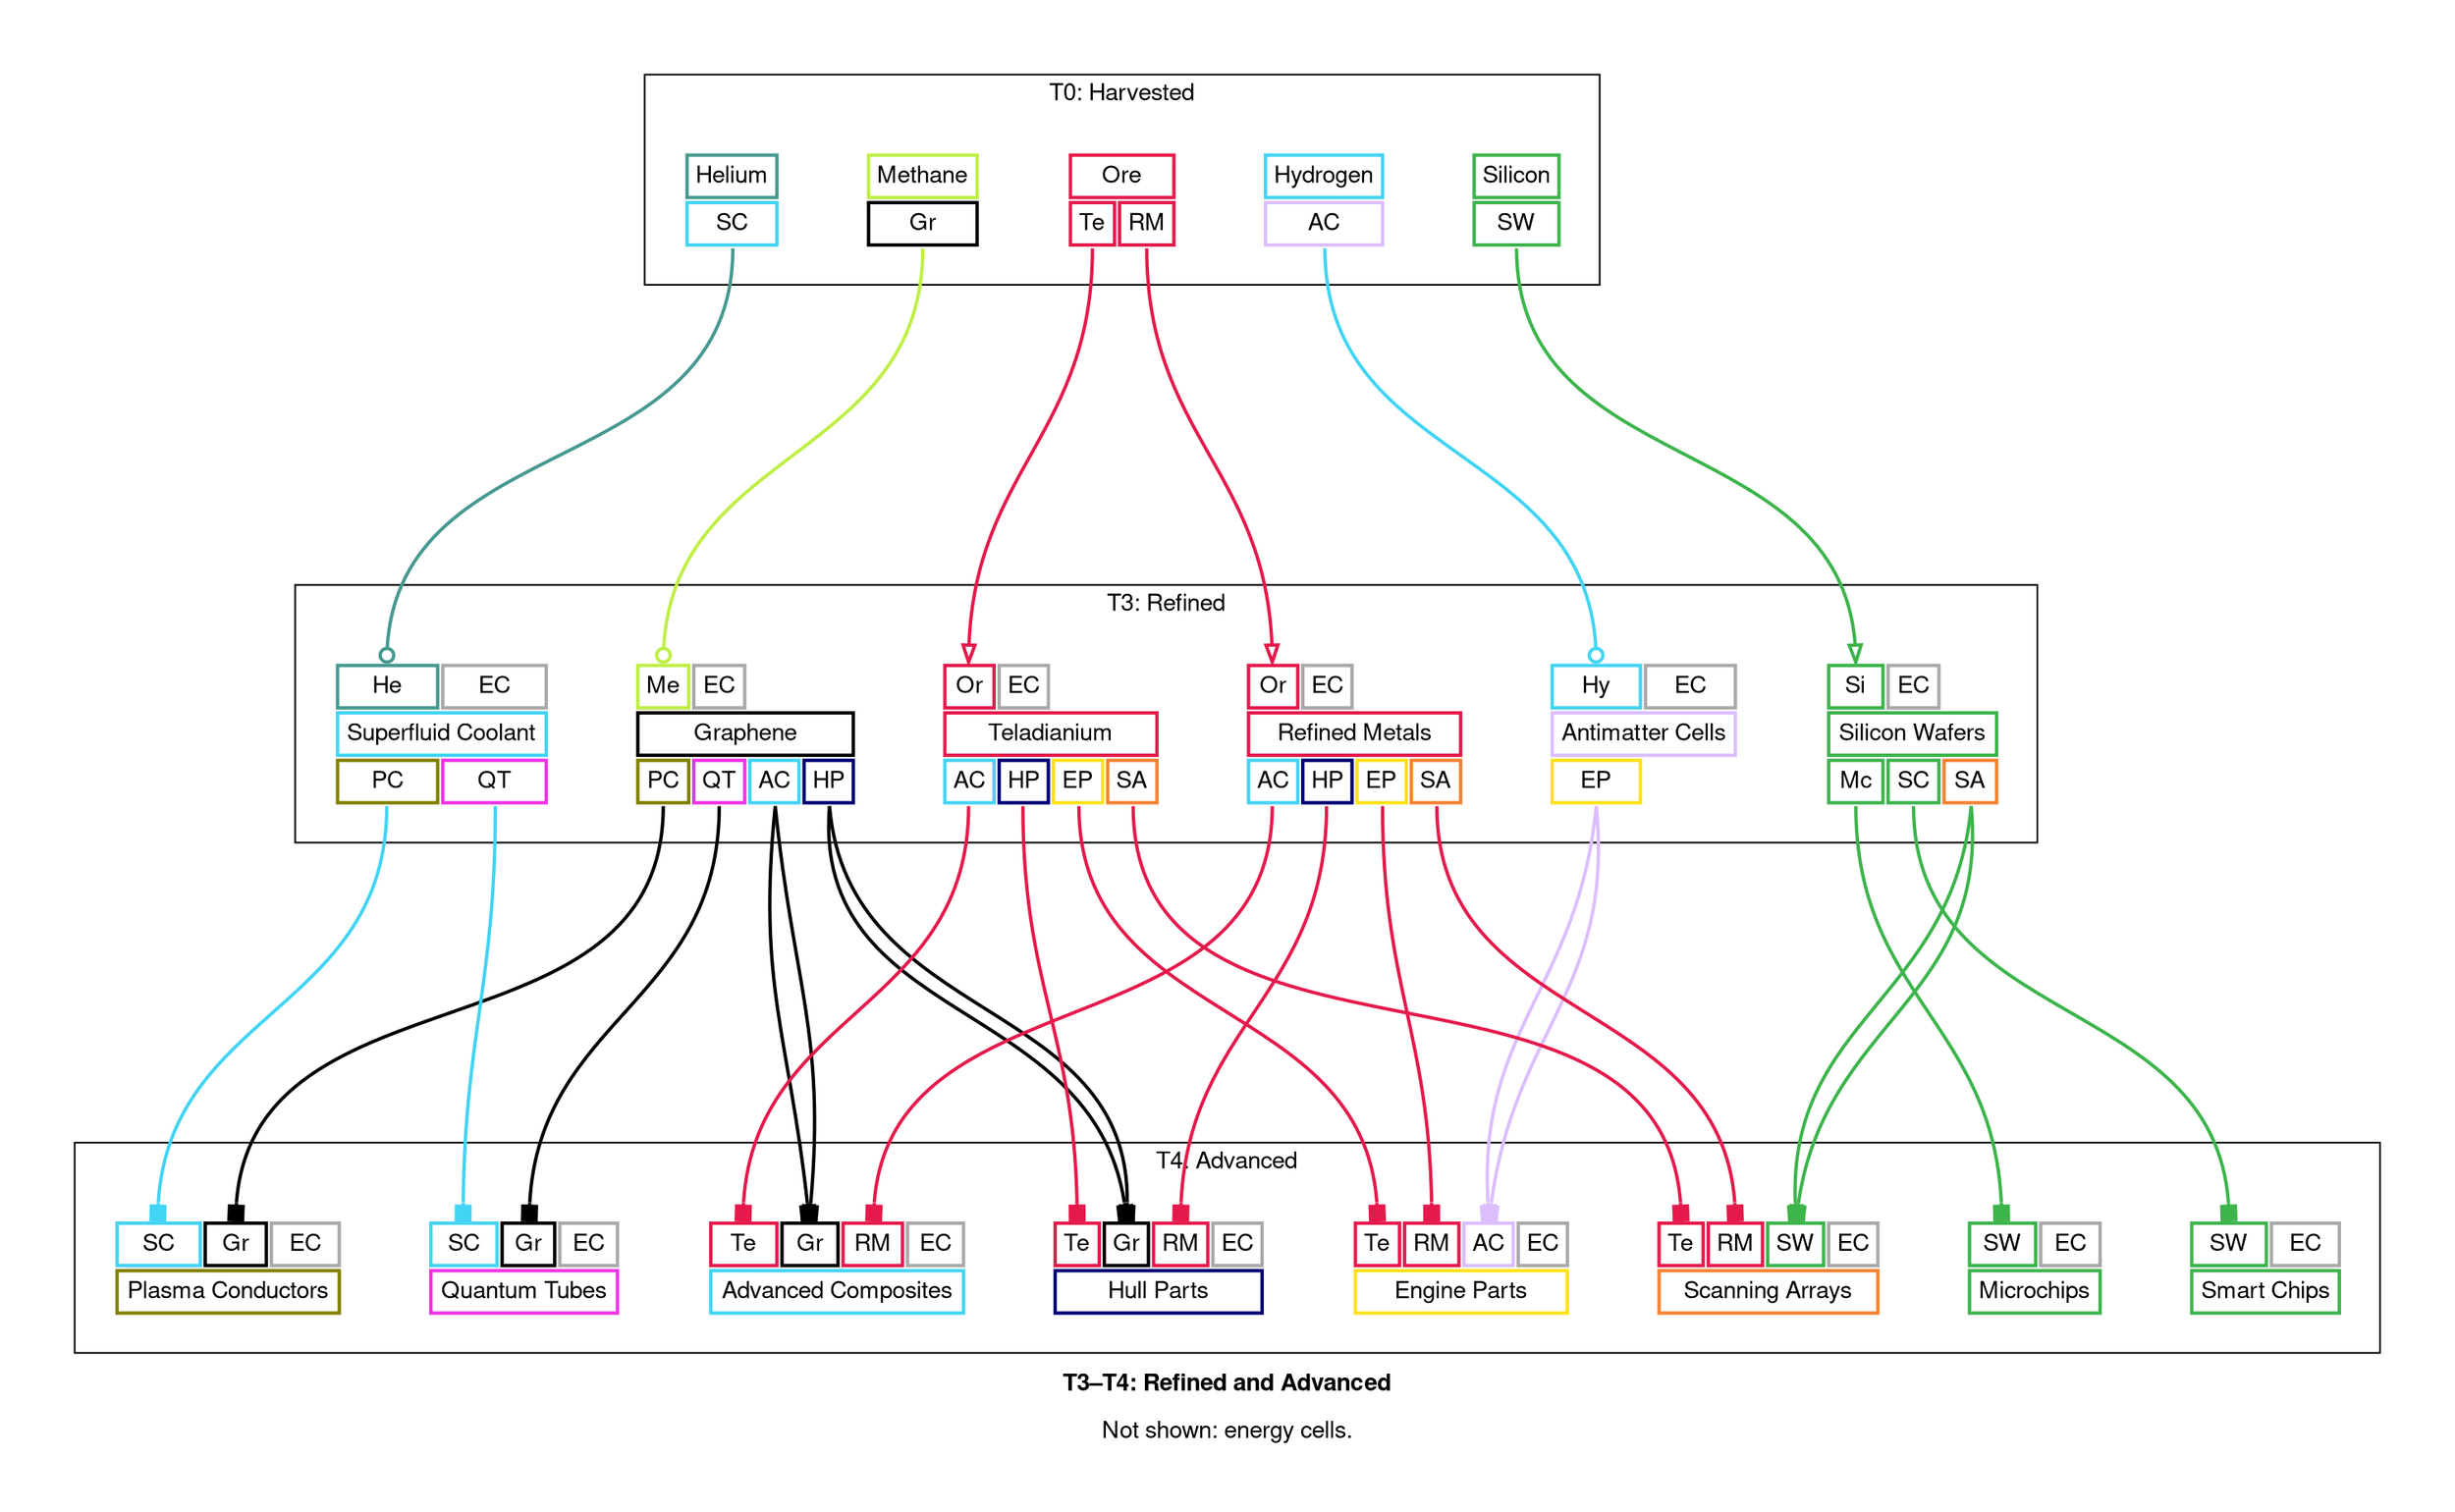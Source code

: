 digraph "X4 Economy" {
	edge [arrowType=normal]
	compound=true fontname="Helvetica,Arial,sans-serif"
	label=<<b>T3–T4: Refined and Advanced</b><br/><br/>Not shown: energy cells.>
	graph [nodesep=0.3 pad=0.5 ranksep=3]
	node [color=slategray1 fontname="Helvetica,Arial,sans-serif" margin=0.2 penwidth=2.0 shape=plaintext]
	edge [arrowhead=normal arrowsize=1.0 fontname="Helvetica,Arial,sans-serif" headport=n penwidth=2.0 tailport=s]
	subgraph 0 {
		cluster=true label="T0: Harvested"
		helium [label=<<table border="0" cellborder="2" cellpadding="4" cellspacing="1" fixedsize="false" id="helium" port="output">
  
  <tr>
    <td align="text" bgcolor="white" color="#469990" colspan="1">Helium</td>
  </tr>
  
    <tr>
      
        <td align="text" bgcolor="white" color="#42d4f4" port="superfluid_coolant">SC</td>
      
    </tr>
  
</table>>]
		hydrogen [label=<<table border="0" cellborder="2" cellpadding="4" cellspacing="1" fixedsize="false" id="hydrogen" port="output">
  
  <tr>
    <td align="text" bgcolor="white" color="#42d4f4" colspan="1">Hydrogen</td>
  </tr>
  
    <tr>
      
        <td align="text" bgcolor="white" color="#dcbeff" port="antimatter_cells">AC</td>
      
    </tr>
  
</table>>]
		methane [label=<<table border="0" cellborder="2" cellpadding="4" cellspacing="1" fixedsize="false" id="methane" port="output">
  
  <tr>
    <td align="text" bgcolor="white" color="#bfef45" colspan="1">Methane</td>
  </tr>
  
    <tr>
      
        <td align="text" bgcolor="white" color="#000000" port="graphene">Gr</td>
      
    </tr>
  
</table>>]
		ore [label=<<table border="0" cellborder="2" cellpadding="4" cellspacing="1" fixedsize="false" id="ore" port="output">
  
  <tr>
    <td align="text" bgcolor="white" color="#e6194B" colspan="2">Ore</td>
  </tr>
  
    <tr>
      
        <td align="text" bgcolor="white" color="#e6194B" port="teladianium">Te</td>
      
        <td align="text" bgcolor="white" color="#e6194B" port="refined_metals">RM</td>
      
    </tr>
  
</table>>]
		silicon [label=<<table border="0" cellborder="2" cellpadding="4" cellspacing="1" fixedsize="false" id="silicon" port="output">
  
  <tr>
    <td align="text" bgcolor="white" color="#3cb44b" colspan="1">Silicon</td>
  </tr>
  
    <tr>
      
        <td align="text" bgcolor="white" color="#3cb44b" port="silicon_wafers">SW</td>
      
    </tr>
  
</table>>]
	}
	subgraph 3 {
		cluster=true label="T3: Refined"
		antimatter_cells [label=<<table border="0" cellborder="2" cellpadding="4" cellspacing="1" fixedsize="false" id="antimatter_cells" port="output">
  
    <tr>
      
        <td align="text" bgcolor="white" color="#42d4f4" port="hydrogen">Hy</td>
      
        <td align="text" bgcolor="white" color="#a9a9a9" port="energy_cells">EC</td>
      
    </tr>
  
  <tr>
    <td align="text" bgcolor="white" color="#dcbeff" colspan="2">Antimatter Cells</td>
  </tr>
  
    <tr>
      
        <td align="text" bgcolor="white" color="#ffe119" port="engine_parts">EP</td>
      
    </tr>
  
</table>>]
		graphene [label=<<table border="0" cellborder="2" cellpadding="4" cellspacing="1" fixedsize="false" id="graphene" port="output">
  
    <tr>
      
        <td align="text" bgcolor="white" color="#bfef45" port="methane">Me</td>
      
        <td align="text" bgcolor="white" color="#a9a9a9" port="energy_cells">EC</td>
      
    </tr>
  
  <tr>
    <td align="text" bgcolor="white" color="#000000" colspan="4">Graphene</td>
  </tr>
  
    <tr>
      
        <td align="text" bgcolor="white" color="#808000" port="plasma_conductors">PC</td>
      
        <td align="text" bgcolor="white" color="#f032e6" port="quantum_tubes">QT</td>
      
        <td align="text" bgcolor="white" color="#42d4f4" port="advanced_composites">AC</td>
      
        <td align="text" bgcolor="white" color="#000075" port="hull_parts">HP</td>
      
    </tr>
  
</table>>]
		refined_metals [label=<<table border="0" cellborder="2" cellpadding="4" cellspacing="1" fixedsize="false" id="refined_metals" port="output">
  
    <tr>
      
        <td align="text" bgcolor="white" color="#e6194B" port="ore">Or</td>
      
        <td align="text" bgcolor="white" color="#a9a9a9" port="energy_cells">EC</td>
      
    </tr>
  
  <tr>
    <td align="text" bgcolor="white" color="#e6194B" colspan="4">Refined Metals</td>
  </tr>
  
    <tr>
      
        <td align="text" bgcolor="white" color="#42d4f4" port="advanced_composites">AC</td>
      
        <td align="text" bgcolor="white" color="#000075" port="hull_parts">HP</td>
      
        <td align="text" bgcolor="white" color="#ffe119" port="engine_parts">EP</td>
      
        <td align="text" bgcolor="white" color="#f58231" port="scanning_arrays">SA</td>
      
    </tr>
  
</table>>]
		silicon_wafers [label=<<table border="0" cellborder="2" cellpadding="4" cellspacing="1" fixedsize="false" id="silicon_wafers" port="output">
  
    <tr>
      
        <td align="text" bgcolor="white" color="#3cb44b" port="silicon">Si</td>
      
        <td align="text" bgcolor="white" color="#a9a9a9" port="energy_cells">EC</td>
      
    </tr>
  
  <tr>
    <td align="text" bgcolor="white" color="#3cb44b" colspan="3">Silicon Wafers</td>
  </tr>
  
    <tr>
      
        <td align="text" bgcolor="white" color="#3cb44b" port="microchips">Mc</td>
      
        <td align="text" bgcolor="white" color="#3cb44b" port="smart_chips">SC</td>
      
        <td align="text" bgcolor="white" color="#f58231" port="scanning_arrays">SA</td>
      
    </tr>
  
</table>>]
		superfluid_coolant [label=<<table border="0" cellborder="2" cellpadding="4" cellspacing="1" fixedsize="false" id="superfluid_coolant" port="output">
  
    <tr>
      
        <td align="text" bgcolor="white" color="#469990" port="helium">He</td>
      
        <td align="text" bgcolor="white" color="#a9a9a9" port="energy_cells">EC</td>
      
    </tr>
  
  <tr>
    <td align="text" bgcolor="white" color="#42d4f4" colspan="2">Superfluid Coolant</td>
  </tr>
  
    <tr>
      
        <td align="text" bgcolor="white" color="#808000" port="plasma_conductors">PC</td>
      
        <td align="text" bgcolor="white" color="#f032e6" port="quantum_tubes">QT</td>
      
    </tr>
  
</table>>]
		teladianium [label=<<table border="0" cellborder="2" cellpadding="4" cellspacing="1" fixedsize="false" id="teladianium" port="output">
  
    <tr>
      
        <td align="text" bgcolor="white" color="#e6194B" port="ore">Or</td>
      
        <td align="text" bgcolor="white" color="#a9a9a9" port="energy_cells">EC</td>
      
    </tr>
  
  <tr>
    <td align="text" bgcolor="white" color="#e6194B" colspan="4">Teladianium</td>
  </tr>
  
    <tr>
      
        <td align="text" bgcolor="white" color="#42d4f4" port="advanced_composites">AC</td>
      
        <td align="text" bgcolor="white" color="#000075" port="hull_parts">HP</td>
      
        <td align="text" bgcolor="white" color="#ffe119" port="engine_parts">EP</td>
      
        <td align="text" bgcolor="white" color="#f58231" port="scanning_arrays">SA</td>
      
    </tr>
  
</table>>]
	}
	subgraph 4 {
		cluster=true label="T4: Advanced"
		advanced_composites [label=<<table border="0" cellborder="2" cellpadding="4" cellspacing="1" fixedsize="false" id="advanced_composites" port="output">
  
    <tr>
      
        <td align="text" bgcolor="white" color="#e6194B" port="teladianium">Te</td>
      
        <td align="text" bgcolor="white" color="#000000" port="graphene">Gr</td>
      
        <td align="text" bgcolor="white" color="#e6194B" port="refined_metals">RM</td>
      
        <td align="text" bgcolor="white" color="#a9a9a9" port="energy_cells">EC</td>
      
    </tr>
  
  <tr>
    <td align="text" bgcolor="white" color="#42d4f4" colspan="4">Advanced Composites</td>
  </tr>
  
</table>>]
		engine_parts [label=<<table border="0" cellborder="2" cellpadding="4" cellspacing="1" fixedsize="false" id="engine_parts" port="output">
  
    <tr>
      
        <td align="text" bgcolor="white" color="#e6194B" port="teladianium">Te</td>
      
        <td align="text" bgcolor="white" color="#e6194B" port="refined_metals">RM</td>
      
        <td align="text" bgcolor="white" color="#dcbeff" port="antimatter_cells">AC</td>
      
        <td align="text" bgcolor="white" color="#a9a9a9" port="energy_cells">EC</td>
      
    </tr>
  
  <tr>
    <td align="text" bgcolor="white" color="#ffe119" colspan="4">Engine Parts</td>
  </tr>
  
</table>>]
		hull_parts [label=<<table border="0" cellborder="2" cellpadding="4" cellspacing="1" fixedsize="false" id="hull_parts" port="output">
  
    <tr>
      
        <td align="text" bgcolor="white" color="#e6194B" port="teladianium">Te</td>
      
        <td align="text" bgcolor="white" color="#000000" port="graphene">Gr</td>
      
        <td align="text" bgcolor="white" color="#e6194B" port="refined_metals">RM</td>
      
        <td align="text" bgcolor="white" color="#a9a9a9" port="energy_cells">EC</td>
      
    </tr>
  
  <tr>
    <td align="text" bgcolor="white" color="#000075" colspan="4">Hull Parts</td>
  </tr>
  
</table>>]
		microchips [label=<<table border="0" cellborder="2" cellpadding="4" cellspacing="1" fixedsize="false" id="microchips" port="output">
  
    <tr>
      
        <td align="text" bgcolor="white" color="#3cb44b" port="silicon_wafers">SW</td>
      
        <td align="text" bgcolor="white" color="#a9a9a9" port="energy_cells">EC</td>
      
    </tr>
  
  <tr>
    <td align="text" bgcolor="white" color="#3cb44b" colspan="2">Microchips</td>
  </tr>
  
</table>>]
		plasma_conductors [label=<<table border="0" cellborder="2" cellpadding="4" cellspacing="1" fixedsize="false" id="plasma_conductors" port="output">
  
    <tr>
      
        <td align="text" bgcolor="white" color="#42d4f4" port="superfluid_coolant">SC</td>
      
        <td align="text" bgcolor="white" color="#000000" port="graphene">Gr</td>
      
        <td align="text" bgcolor="white" color="#a9a9a9" port="energy_cells">EC</td>
      
    </tr>
  
  <tr>
    <td align="text" bgcolor="white" color="#808000" colspan="3">Plasma Conductors</td>
  </tr>
  
</table>>]
		quantum_tubes [label=<<table border="0" cellborder="2" cellpadding="4" cellspacing="1" fixedsize="false" id="quantum_tubes" port="output">
  
    <tr>
      
        <td align="text" bgcolor="white" color="#42d4f4" port="superfluid_coolant">SC</td>
      
        <td align="text" bgcolor="white" color="#000000" port="graphene">Gr</td>
      
        <td align="text" bgcolor="white" color="#a9a9a9" port="energy_cells">EC</td>
      
    </tr>
  
  <tr>
    <td align="text" bgcolor="white" color="#f032e6" colspan="3">Quantum Tubes</td>
  </tr>
  
</table>>]
		scanning_arrays [label=<<table border="0" cellborder="2" cellpadding="4" cellspacing="1" fixedsize="false" id="scanning_arrays" port="output">
  
    <tr>
      
        <td align="text" bgcolor="white" color="#e6194B" port="teladianium">Te</td>
      
        <td align="text" bgcolor="white" color="#e6194B" port="refined_metals">RM</td>
      
        <td align="text" bgcolor="white" color="#3cb44b" port="silicon_wafers">SW</td>
      
        <td align="text" bgcolor="white" color="#a9a9a9" port="energy_cells">EC</td>
      
    </tr>
  
  <tr>
    <td align="text" bgcolor="white" color="#f58231" colspan="4">Scanning Arrays</td>
  </tr>
  
</table>>]
		smart_chips [label=<<table border="0" cellborder="2" cellpadding="4" cellspacing="1" fixedsize="false" id="smart_chips" port="output">
  
    <tr>
      
        <td align="text" bgcolor="white" color="#3cb44b" port="silicon_wafers">SW</td>
      
        <td align="text" bgcolor="white" color="#a9a9a9" port="energy_cells">EC</td>
      
    </tr>
  
  <tr>
    <td align="text" bgcolor="white" color="#3cb44b" colspan="2">Smart Chips</td>
  </tr>
  
</table>>]
	}
	helium:superfluid_coolant:s -> superfluid_coolant:helium:n [arrowhead=odot color="#469990" weight=1.0]
	methane:graphene:s -> graphene:methane:n [arrowhead=odot color="#bfef45" weight=1.0]
	hydrogen:antimatter_cells:s -> antimatter_cells:hydrogen:n [arrowhead=odot color="#42d4f4" weight=1.0]
	ore:teladianium:s -> teladianium:ore:n [arrowhead=empty color="#e6194B" weight=1.0]
	ore:refined_metals:s -> refined_metals:ore:n [arrowhead=empty color="#e6194B" weight=1.0]
	silicon:silicon_wafers:s -> silicon_wafers:silicon:n [arrowhead=empty color="#3cb44b" weight=1.0]
	graphene:plasma_conductors:s -> plasma_conductors:graphene:n [arrowhead=box color="#000000" weight=1.0]
	superfluid_coolant:plasma_conductors:s -> plasma_conductors:superfluid_coolant:n [arrowhead=box color="#42d4f4" weight=1.0]
	graphene:quantum_tubes:s -> quantum_tubes:graphene:n [arrowhead=box color="#000000" weight=1.0]
	superfluid_coolant:quantum_tubes:s -> quantum_tubes:superfluid_coolant:n [arrowhead=box color="#42d4f4" weight=1.0]
	graphene:advanced_composites:s -> advanced_composites:graphene:n [arrowhead=box color="#000000" weight=1.0]
	refined_metals:advanced_composites:s -> advanced_composites:refined_metals:n [arrowhead=box color="#e6194B" weight=1.0]
	graphene:advanced_composites:s -> advanced_composites:graphene:n [arrowhead=box color="#000000" weight=1.0]
	teladianium:advanced_composites:s -> advanced_composites:teladianium:n [arrowhead=box color="#e6194B" weight=1.0]
	graphene:hull_parts:s -> hull_parts:graphene:n [arrowhead=box color="#000000" weight=1.0]
	refined_metals:hull_parts:s -> hull_parts:refined_metals:n [arrowhead=box color="#e6194B" weight=1.0]
	graphene:hull_parts:s -> hull_parts:graphene:n [arrowhead=box color="#000000" weight=1.0]
	teladianium:hull_parts:s -> hull_parts:teladianium:n [arrowhead=box color="#e6194B" weight=1.0]
	antimatter_cells:engine_parts:s -> engine_parts:antimatter_cells:n [arrowhead=box color="#dcbeff" weight=1.0]
	refined_metals:engine_parts:s -> engine_parts:refined_metals:n [arrowhead=box color="#e6194B" weight=1.0]
	antimatter_cells:engine_parts:s -> engine_parts:antimatter_cells:n [arrowhead=box color="#dcbeff" weight=1.0]
	teladianium:engine_parts:s -> engine_parts:teladianium:n [arrowhead=box color="#e6194B" weight=1.0]
	silicon_wafers:microchips:s -> microchips:silicon_wafers:n [arrowhead=box color="#3cb44b" weight=1.0]
	silicon_wafers:smart_chips:s -> smart_chips:silicon_wafers:n [arrowhead=box color="#3cb44b" weight=1.0]
	refined_metals:scanning_arrays:s -> scanning_arrays:refined_metals:n [arrowhead=box color="#e6194B" weight=1.0]
	silicon_wafers:scanning_arrays:s -> scanning_arrays:silicon_wafers:n [arrowhead=box color="#3cb44b" weight=1.0]
	silicon_wafers:scanning_arrays:s -> scanning_arrays:silicon_wafers:n [arrowhead=box color="#3cb44b" weight=1.0]
	teladianium:scanning_arrays:s -> scanning_arrays:teladianium:n [arrowhead=box color="#e6194B" weight=1.0]
}
